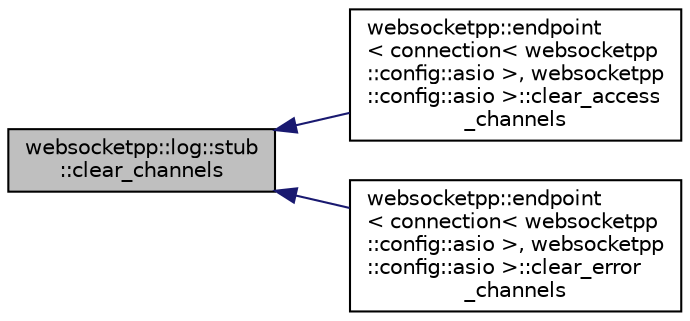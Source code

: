 digraph "websocketpp::log::stub::clear_channels"
{
  edge [fontname="Helvetica",fontsize="10",labelfontname="Helvetica",labelfontsize="10"];
  node [fontname="Helvetica",fontsize="10",shape=record];
  rankdir="LR";
  Node5 [label="websocketpp::log::stub\l::clear_channels",height=0.2,width=0.4,color="black", fillcolor="grey75", style="filled", fontcolor="black"];
  Node5 -> Node6 [dir="back",color="midnightblue",fontsize="10",style="solid",fontname="Helvetica"];
  Node6 [label="websocketpp::endpoint\l\< connection\< websocketpp\l::config::asio \>, websocketpp\l::config::asio \>::clear_access\l_channels",height=0.2,width=0.4,color="black", fillcolor="white", style="filled",URL="$classwebsocketpp_1_1endpoint.html#a3fe357b3c6434273a9965eb52902575d",tooltip="Clear Access logging channels. "];
  Node5 -> Node7 [dir="back",color="midnightblue",fontsize="10",style="solid",fontname="Helvetica"];
  Node7 [label="websocketpp::endpoint\l\< connection\< websocketpp\l::config::asio \>, websocketpp\l::config::asio \>::clear_error\l_channels",height=0.2,width=0.4,color="black", fillcolor="white", style="filled",URL="$classwebsocketpp_1_1endpoint.html#a8cefa4fc37c0df4eb6ed0bcf04bb0da5",tooltip="Clear Error logging channels. "];
}
